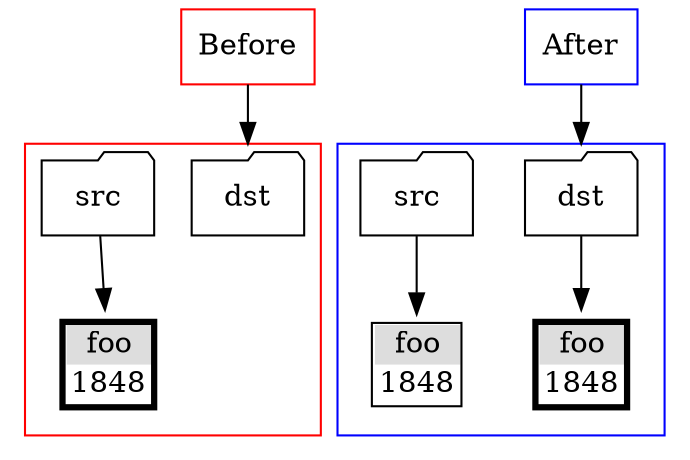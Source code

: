 digraph inherit {
   node [shape="folder"]

   compound=true;
   node [shape= record];

   "Before" [ label="Before", color="red" ]
   "After"  [ label="After", color="blue" ]

   node [shape= folder];

   "Before" -> "dst"     [lhead=cluster_0];
   "After"  -> "result:dst" [lhead=cluster_1];

  subgraph cluster_0 {
      color="red"

      "dst"

      "src" -> "foo"
      "foo"           [ shape="none", label=< <TABLE BORDER="3" CELLBORDER="0" CELLSPACING="0">
<TR><TD bgcolor="#DDDDDD">foo</TD></TR>
<TR><TD PORT="f0">1848</TD></TR>
</TABLE>>];
   }

  subgraph cluster_1 {
      color="blue"

      "result:dst"         -> "result:dst/foo"
      "result:dst"         [ label="dst"]
      "result:dst/foo"     [ shape="none", label=< <TABLE BORDER="3" CELLBORDER="0" CELLSPACING="0">
<TR><TD bgcolor="#DDDDDD">foo</TD></TR>
<TR><TD PORT="f0">1848</TD></TR>
</TABLE>>];

      rank=same ;
      "result:src"         -> "result:src/foo"
      "result:src"         [ label="src"]
      "result:src/foo"     [ shape="none", label=< <TABLE BORDER="1" CELLBORDER="0" CELLSPACING="0">
<TR><TD bgcolor="#DDDDDD">foo</TD></TR>
<TR><TD PORT="f0">1848</TD></TR>
</TABLE>>];
   }
}